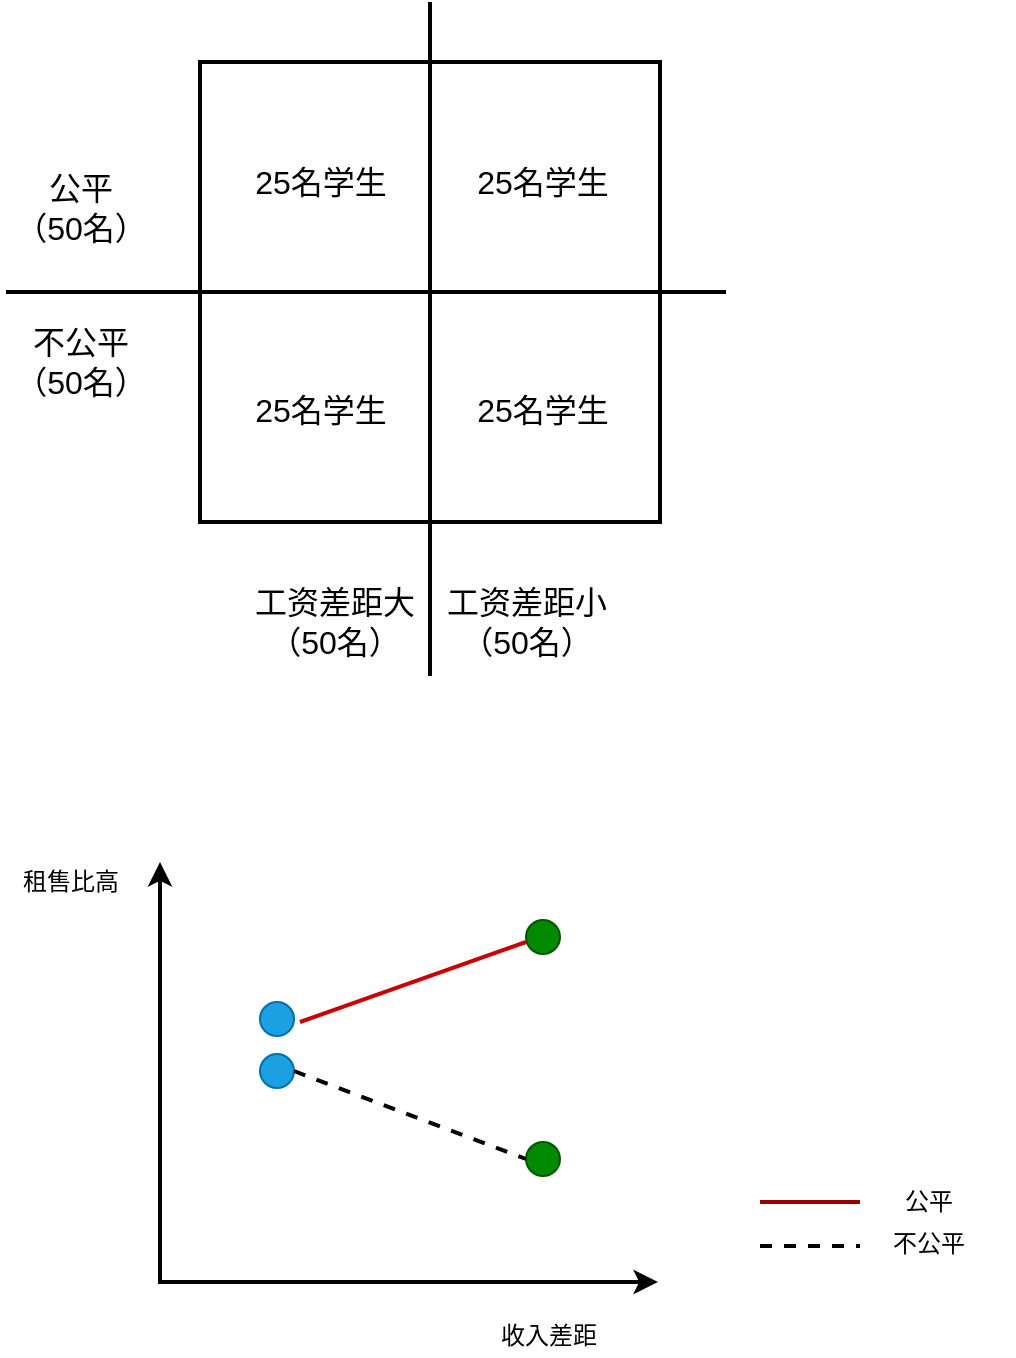 <mxfile version="15.4.0" type="device"><diagram id="iFOvWEV_yVWMhvk5O-UV" name="第 1 页"><mxGraphModel dx="946" dy="587" grid="0" gridSize="10" guides="1" tooltips="1" connect="1" arrows="1" fold="1" page="1" pageScale="1" pageWidth="827" pageHeight="1169" math="0" shadow="0"><root><mxCell id="0"/><mxCell id="1" parent="0"/><mxCell id="BVkoh5WXRa1SKCXebIne-1" value="" style="whiteSpace=wrap;html=1;aspect=fixed;strokeWidth=2;" vertex="1" parent="1"><mxGeometry x="270" y="90" width="230" height="230" as="geometry"/></mxCell><mxCell id="BVkoh5WXRa1SKCXebIne-2" value="" style="line;strokeWidth=2;html=1;perimeter=backbonePerimeter;points=[];outlineConnect=0;" vertex="1" parent="1"><mxGeometry x="173" y="200" width="360" height="10" as="geometry"/></mxCell><mxCell id="BVkoh5WXRa1SKCXebIne-3" value="" style="line;strokeWidth=2;direction=south;html=1;perimeter=backbonePerimeter;points=[];outlineConnect=0;" vertex="1" parent="1"><mxGeometry x="380" y="60" width="10" height="337" as="geometry"/></mxCell><mxCell id="BVkoh5WXRa1SKCXebIne-4" value="&lt;font style=&quot;font-size: 16px&quot;&gt;25名学生&lt;/font&gt;" style="text;html=1;align=center;verticalAlign=middle;resizable=0;points=[];autosize=1;strokeColor=none;fillColor=none;" vertex="1" parent="1"><mxGeometry x="290" y="140" width="80" height="20" as="geometry"/></mxCell><mxCell id="BVkoh5WXRa1SKCXebIne-5" value="&lt;font style=&quot;font-size: 16px&quot;&gt;25名学生&lt;/font&gt;" style="text;html=1;align=center;verticalAlign=middle;resizable=0;points=[];autosize=1;strokeColor=none;fillColor=none;" vertex="1" parent="1"><mxGeometry x="401" y="140" width="80" height="20" as="geometry"/></mxCell><mxCell id="BVkoh5WXRa1SKCXebIne-6" value="&lt;font style=&quot;font-size: 16px&quot;&gt;25名学生&lt;/font&gt;" style="text;html=1;align=center;verticalAlign=middle;resizable=0;points=[];autosize=1;strokeColor=none;fillColor=none;" vertex="1" parent="1"><mxGeometry x="401" y="254" width="80" height="20" as="geometry"/></mxCell><mxCell id="BVkoh5WXRa1SKCXebIne-7" value="&lt;font style=&quot;font-size: 16px&quot;&gt;25名学生&lt;/font&gt;" style="text;html=1;align=center;verticalAlign=middle;resizable=0;points=[];autosize=1;strokeColor=none;fillColor=none;" vertex="1" parent="1"><mxGeometry x="290" y="254" width="80" height="20" as="geometry"/></mxCell><mxCell id="BVkoh5WXRa1SKCXebIne-8" value="&lt;font style=&quot;font-size: 16px&quot;&gt;公平&lt;br&gt;（50名）&lt;br&gt;&lt;/font&gt;" style="text;html=1;align=center;verticalAlign=middle;resizable=0;points=[];autosize=1;strokeColor=none;fillColor=none;" vertex="1" parent="1"><mxGeometry x="172" y="146" width="76" height="34" as="geometry"/></mxCell><mxCell id="BVkoh5WXRa1SKCXebIne-9" value="&lt;font style=&quot;font-size: 16px&quot;&gt;不公平&lt;br&gt;（50名）&lt;br&gt;&lt;/font&gt;" style="text;html=1;align=center;verticalAlign=middle;resizable=0;points=[];autosize=1;strokeColor=none;fillColor=none;" vertex="1" parent="1"><mxGeometry x="170" y="220" width="80" height="40" as="geometry"/></mxCell><mxCell id="BVkoh5WXRa1SKCXebIne-10" value="&lt;font style=&quot;font-size: 16px&quot;&gt;工资差距大&lt;br&gt;（50名）&lt;br&gt;&lt;/font&gt;" style="text;html=1;align=center;verticalAlign=middle;resizable=0;points=[];autosize=1;strokeColor=none;fillColor=none;" vertex="1" parent="1"><mxGeometry x="287" y="350" width="100" height="40" as="geometry"/></mxCell><mxCell id="BVkoh5WXRa1SKCXebIne-11" value="&lt;font style=&quot;font-size: 16px&quot;&gt;工资差距小&lt;br&gt;（50名）&lt;br&gt;&lt;/font&gt;" style="text;html=1;align=center;verticalAlign=middle;resizable=0;points=[];autosize=1;strokeColor=none;fillColor=none;" vertex="1" parent="1"><mxGeometry x="383" y="350" width="100" height="40" as="geometry"/></mxCell><mxCell id="BVkoh5WXRa1SKCXebIne-12" value="" style="group" vertex="1" connectable="0" parent="1"><mxGeometry x="249" y="490" width="428" height="210" as="geometry"/></mxCell><mxCell id="BVkoh5WXRa1SKCXebIne-13" value="" style="endArrow=classic;startArrow=none;html=1;rounded=0;strokeColor=#000000;strokeWidth=2;edgeStyle=orthogonalEdgeStyle;startFill=0;" edge="1" parent="BVkoh5WXRa1SKCXebIne-12"><mxGeometry width="50" height="50" relative="1" as="geometry"><mxPoint y="210" as="sourcePoint"/><mxPoint x="250" y="210" as="targetPoint"/></mxGeometry></mxCell><mxCell id="BVkoh5WXRa1SKCXebIne-14" value="" style="endArrow=classic;startArrow=none;html=1;rounded=0;strokeColor=#000000;strokeWidth=2;edgeStyle=orthogonalEdgeStyle;startFill=0;" edge="1" parent="BVkoh5WXRa1SKCXebIne-12"><mxGeometry width="50" height="50" relative="1" as="geometry"><mxPoint x="1" y="210" as="sourcePoint"/><mxPoint x="1" as="targetPoint"/></mxGeometry></mxCell><mxCell id="BVkoh5WXRa1SKCXebIne-15" value="" style="ellipse;whiteSpace=wrap;html=1;aspect=fixed;shadow=0;dashed=0;strokeWidth=1;verticalAlign=top;fillColor=#1ba1e2;strokeColor=#006EAF;fontColor=#ffffff;" vertex="1" parent="BVkoh5WXRa1SKCXebIne-12"><mxGeometry x="51" y="70" width="17" height="17" as="geometry"/></mxCell><mxCell id="BVkoh5WXRa1SKCXebIne-16" value="" style="ellipse;whiteSpace=wrap;html=1;aspect=fixed;shadow=0;dashed=0;strokeWidth=1;verticalAlign=top;fillColor=#1ba1e2;strokeColor=#006EAF;fontColor=#ffffff;" vertex="1" parent="BVkoh5WXRa1SKCXebIne-12"><mxGeometry x="51" y="96" width="17" height="17" as="geometry"/></mxCell><mxCell id="BVkoh5WXRa1SKCXebIne-17" value="" style="endArrow=none;startArrow=none;html=1;rounded=0;strokeColor=#990000;strokeWidth=2;startFill=0;endFill=0;" edge="1" parent="BVkoh5WXRa1SKCXebIne-12"><mxGeometry width="50" height="50" relative="1" as="geometry"><mxPoint x="301" y="170" as="sourcePoint"/><mxPoint x="351" y="170" as="targetPoint"/></mxGeometry></mxCell><mxCell id="BVkoh5WXRa1SKCXebIne-18" value="公平" style="text;html=1;align=center;verticalAlign=middle;resizable=0;points=[];autosize=1;strokeColor=none;fillColor=none;" vertex="1" parent="BVkoh5WXRa1SKCXebIne-12"><mxGeometry x="365" y="160" width="40" height="20" as="geometry"/></mxCell><mxCell id="BVkoh5WXRa1SKCXebIne-20" value="" style="ellipse;whiteSpace=wrap;html=1;aspect=fixed;shadow=0;dashed=0;strokeWidth=1;verticalAlign=top;fillColor=#008a00;strokeColor=#005700;fontColor=#ffffff;" vertex="1" parent="BVkoh5WXRa1SKCXebIne-12"><mxGeometry x="184" y="29" width="17" height="17" as="geometry"/></mxCell><mxCell id="BVkoh5WXRa1SKCXebIne-21" value="" style="ellipse;whiteSpace=wrap;html=1;aspect=fixed;shadow=0;dashed=0;strokeWidth=1;verticalAlign=top;fillColor=#008a00;strokeColor=#005700;fontColor=#ffffff;" vertex="1" parent="BVkoh5WXRa1SKCXebIne-12"><mxGeometry x="184" y="140" width="17" height="17" as="geometry"/></mxCell><mxCell id="BVkoh5WXRa1SKCXebIne-22" value="" style="endArrow=none;startArrow=none;html=1;rounded=0;strokeColor=#000000;strokeWidth=2;startFill=0;endFill=0;dashed=1;exitX=1;exitY=0.5;exitDx=0;exitDy=0;entryX=0;entryY=0.5;entryDx=0;entryDy=0;" edge="1" parent="BVkoh5WXRa1SKCXebIne-12" source="BVkoh5WXRa1SKCXebIne-16" target="BVkoh5WXRa1SKCXebIne-21"><mxGeometry width="50" height="50" relative="1" as="geometry"><mxPoint x="311" y="202" as="sourcePoint"/><mxPoint x="361" y="202" as="targetPoint"/></mxGeometry></mxCell><mxCell id="BVkoh5WXRa1SKCXebIne-24" value="收入差距" style="text;html=1;align=center;verticalAlign=middle;resizable=0;points=[];autosize=1;strokeColor=none;fillColor=none;" vertex="1" parent="1"><mxGeometry x="414" y="717" width="60" height="20" as="geometry"/></mxCell><mxCell id="BVkoh5WXRa1SKCXebIne-25" value="租售比高" style="text;html=1;align=center;verticalAlign=middle;resizable=0;points=[];autosize=1;strokeColor=none;fillColor=none;" vertex="1" parent="1"><mxGeometry x="175" y="490" width="60" height="20" as="geometry"/></mxCell><mxCell id="BVkoh5WXRa1SKCXebIne-26" value="" style="endArrow=none;startArrow=none;html=1;rounded=0;strokeColor=#CC0000;strokeWidth=2;startFill=0;endFill=0;" edge="1" parent="1"><mxGeometry width="50" height="50" relative="1" as="geometry"><mxPoint x="320" y="570" as="sourcePoint"/><mxPoint x="433" y="530" as="targetPoint"/></mxGeometry></mxCell><mxCell id="BVkoh5WXRa1SKCXebIne-27" value="" style="endArrow=none;startArrow=none;html=1;rounded=0;strokeColor=#000000;strokeWidth=2;startFill=0;endFill=0;dashed=1;" edge="1" parent="1"><mxGeometry width="50" height="50" relative="1" as="geometry"><mxPoint x="550" y="682" as="sourcePoint"/><mxPoint x="600" y="682" as="targetPoint"/></mxGeometry></mxCell><mxCell id="BVkoh5WXRa1SKCXebIne-28" value="不公平" style="text;html=1;align=center;verticalAlign=middle;resizable=0;points=[];autosize=1;strokeColor=none;fillColor=none;" vertex="1" parent="1"><mxGeometry x="609" y="671" width="50" height="20" as="geometry"/></mxCell></root></mxGraphModel></diagram></mxfile>